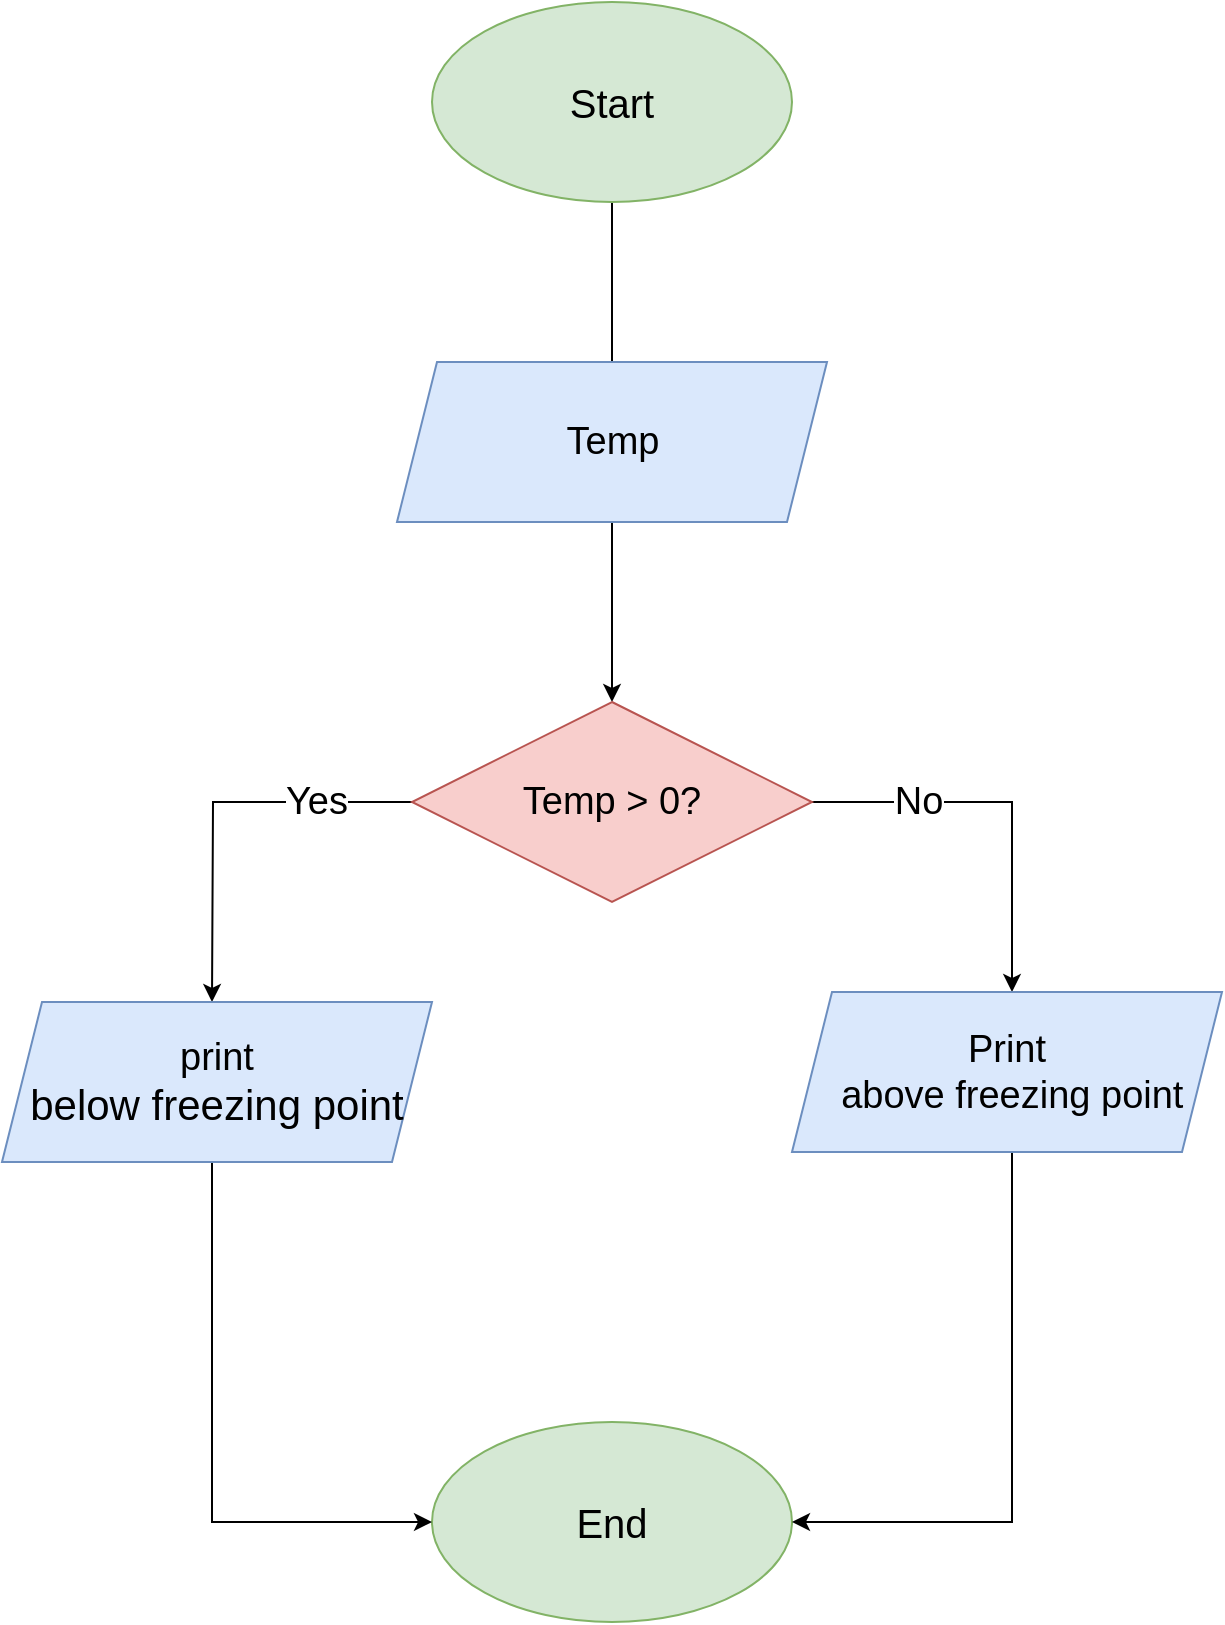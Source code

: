 <mxfile version="20.7.4" type="device"><diagram id="Bq0CHJNMTl9K6sLe-Jwm" name="Page-1"><mxGraphModel dx="841" dy="602" grid="1" gridSize="10" guides="1" tooltips="1" connect="1" arrows="1" fold="1" page="1" pageScale="1" pageWidth="827" pageHeight="1169" math="0" shadow="0"><root><mxCell id="0"/><mxCell id="1" parent="0"/><mxCell id="DstBIGuIk6p2kAcTjUil-26" style="edgeStyle=orthogonalEdgeStyle;rounded=0;orthogonalLoop=1;jettySize=auto;html=1;fontSize=20;" parent="1" source="DstBIGuIk6p2kAcTjUil-25" edge="1"><mxGeometry relative="1" as="geometry"><mxPoint x="360" y="200" as="targetPoint"/></mxGeometry></mxCell><mxCell id="DstBIGuIk6p2kAcTjUil-25" value="&lt;font style=&quot;font-size: 20px;&quot;&gt;Start&lt;/font&gt;" style="ellipse;whiteSpace=wrap;html=1;fillColor=#d5e8d4;strokeColor=#82b366;" parent="1" vertex="1"><mxGeometry x="270" y="10" width="180" height="100" as="geometry"/></mxCell><mxCell id="B1rDpfa7SLFRK16tHLB0-5" style="edgeStyle=orthogonalEdgeStyle;rounded=0;orthogonalLoop=1;jettySize=auto;html=1;fontSize=19;" parent="1" source="B1rDpfa7SLFRK16tHLB0-1" edge="1"><mxGeometry relative="1" as="geometry"><mxPoint x="360" y="360" as="targetPoint"/></mxGeometry></mxCell><mxCell id="B1rDpfa7SLFRK16tHLB0-1" value="&lt;span style=&quot;font-size: 19px;&quot;&gt;Temp&lt;/span&gt;" style="shape=parallelogram;perimeter=parallelogramPerimeter;whiteSpace=wrap;html=1;fixedSize=1;fillColor=#dae8fc;strokeColor=#6c8ebf;" parent="1" vertex="1"><mxGeometry x="252.5" y="190" width="215" height="80" as="geometry"/></mxCell><mxCell id="B1rDpfa7SLFRK16tHLB0-14" style="edgeStyle=orthogonalEdgeStyle;rounded=0;orthogonalLoop=1;jettySize=auto;html=1;fontSize=19;" parent="1" source="B1rDpfa7SLFRK16tHLB0-6" edge="1"><mxGeometry relative="1" as="geometry"><mxPoint x="160" y="510" as="targetPoint"/></mxGeometry></mxCell><mxCell id="B1rDpfa7SLFRK16tHLB0-20" value="Yes" style="edgeLabel;html=1;align=center;verticalAlign=middle;resizable=0;points=[];fontSize=19;" parent="B1rDpfa7SLFRK16tHLB0-14" vertex="1" connectable="0"><mxGeometry x="-0.52" y="3" relative="1" as="geometry"><mxPoint y="-3" as="offset"/></mxGeometry></mxCell><mxCell id="B1rDpfa7SLFRK16tHLB0-17" style="edgeStyle=orthogonalEdgeStyle;rounded=0;orthogonalLoop=1;jettySize=auto;html=1;fontSize=19;exitX=1;exitY=0.5;exitDx=0;exitDy=0;" parent="1" source="B1rDpfa7SLFRK16tHLB0-6" target="B1rDpfa7SLFRK16tHLB0-15" edge="1"><mxGeometry relative="1" as="geometry"><Array as="points"><mxPoint x="560" y="410"/></Array></mxGeometry></mxCell><mxCell id="B1rDpfa7SLFRK16tHLB0-21" value="No" style="edgeLabel;html=1;align=center;verticalAlign=middle;resizable=0;points=[];fontSize=19;" parent="B1rDpfa7SLFRK16tHLB0-17" vertex="1" connectable="0"><mxGeometry x="-0.456" relative="1" as="geometry"><mxPoint as="offset"/></mxGeometry></mxCell><mxCell id="B1rDpfa7SLFRK16tHLB0-6" value="Temp &amp;gt; 0?" style="rhombus;whiteSpace=wrap;html=1;fontSize=19;fillColor=#f8cecc;strokeColor=#b85450;" parent="1" vertex="1"><mxGeometry x="260" y="360" width="200" height="100" as="geometry"/></mxCell><mxCell id="B1rDpfa7SLFRK16tHLB0-7" value="&lt;font style=&quot;font-size: 20px;&quot;&gt;End&lt;/font&gt;" style="ellipse;whiteSpace=wrap;html=1;fillColor=#d5e8d4;strokeColor=#82b366;" parent="1" vertex="1"><mxGeometry x="270" y="720" width="180" height="100" as="geometry"/></mxCell><mxCell id="B1rDpfa7SLFRK16tHLB0-18" style="edgeStyle=orthogonalEdgeStyle;rounded=0;orthogonalLoop=1;jettySize=auto;html=1;entryX=0;entryY=0.5;entryDx=0;entryDy=0;fontSize=19;" parent="1" source="B1rDpfa7SLFRK16tHLB0-13" target="B1rDpfa7SLFRK16tHLB0-7" edge="1"><mxGeometry relative="1" as="geometry"><Array as="points"><mxPoint x="160" y="770"/></Array></mxGeometry></mxCell><mxCell id="B1rDpfa7SLFRK16tHLB0-13" value="&lt;span style=&quot;font-size: 19px;&quot;&gt;print&lt;br&gt;&lt;/span&gt;&lt;font style=&quot;font-size: 21px;&quot;&gt;below freezing point&lt;/font&gt;" style="shape=parallelogram;perimeter=parallelogramPerimeter;whiteSpace=wrap;html=1;fixedSize=1;fillColor=#dae8fc;strokeColor=#6c8ebf;" parent="1" vertex="1"><mxGeometry x="55" y="510" width="215" height="80" as="geometry"/></mxCell><mxCell id="B1rDpfa7SLFRK16tHLB0-19" style="edgeStyle=orthogonalEdgeStyle;rounded=0;orthogonalLoop=1;jettySize=auto;html=1;entryX=1;entryY=0.5;entryDx=0;entryDy=0;fontSize=19;" parent="1" source="B1rDpfa7SLFRK16tHLB0-15" target="B1rDpfa7SLFRK16tHLB0-7" edge="1"><mxGeometry relative="1" as="geometry"><Array as="points"><mxPoint x="560" y="770"/></Array></mxGeometry></mxCell><mxCell id="B1rDpfa7SLFRK16tHLB0-15" value="&lt;span style=&quot;font-size: 19px;&quot;&gt;Print&lt;br&gt;&amp;nbsp;above freezing point&lt;br&gt;&lt;/span&gt;" style="shape=parallelogram;perimeter=parallelogramPerimeter;whiteSpace=wrap;html=1;fixedSize=1;fillColor=#dae8fc;strokeColor=#6c8ebf;" parent="1" vertex="1"><mxGeometry x="450" y="505" width="215" height="80" as="geometry"/></mxCell></root></mxGraphModel></diagram></mxfile>
